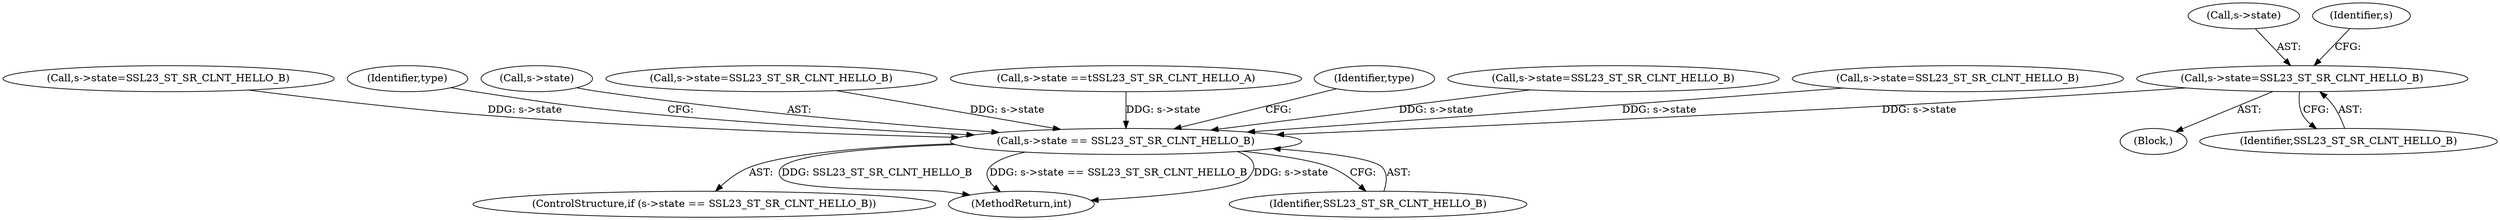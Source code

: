 digraph "0_openssl_26a59d9b46574e457870197dffa802871b4c8fc7_0@pointer" {
"1000378" [label="(Call,s->state=SSL23_ST_SR_CLNT_HELLO_B)"];
"1000706" [label="(Call,s->state == SSL23_ST_SR_CLNT_HELLO_B)"];
"1000705" [label="(ControlStructure,if (s->state == SSL23_ST_SR_CLNT_HELLO_B))"];
"1000379" [label="(Call,s->state)"];
"1000689" [label="(Identifier,s)"];
"1000359" [label="(Call,s->state=SSL23_ST_SR_CLNT_HELLO_B)"];
"1000372" [label="(Block,)"];
"1001049" [label="(Identifier,type)"];
"1000382" [label="(Identifier,SSL23_ST_SR_CLNT_HELLO_B)"];
"1000707" [label="(Call,s->state)"];
"1000378" [label="(Call,s->state=SSL23_ST_SR_CLNT_HELLO_B)"];
"1001252" [label="(MethodReturn,int)"];
"1000409" [label="(Call,s->state=SSL23_ST_SR_CLNT_HELLO_B)"];
"1000175" [label="(Call,s->state ==\tSSL23_ST_SR_CLNT_HELLO_A)"];
"1000710" [label="(Identifier,SSL23_ST_SR_CLNT_HELLO_B)"];
"1000713" [label="(Identifier,type)"];
"1000340" [label="(Call,s->state=SSL23_ST_SR_CLNT_HELLO_B)"];
"1000706" [label="(Call,s->state == SSL23_ST_SR_CLNT_HELLO_B)"];
"1000315" [label="(Call,s->state=SSL23_ST_SR_CLNT_HELLO_B)"];
"1000378" -> "1000372"  [label="AST: "];
"1000378" -> "1000382"  [label="CFG: "];
"1000379" -> "1000378"  [label="AST: "];
"1000382" -> "1000378"  [label="AST: "];
"1000689" -> "1000378"  [label="CFG: "];
"1000378" -> "1000706"  [label="DDG: s->state"];
"1000706" -> "1000705"  [label="AST: "];
"1000706" -> "1000710"  [label="CFG: "];
"1000707" -> "1000706"  [label="AST: "];
"1000710" -> "1000706"  [label="AST: "];
"1000713" -> "1000706"  [label="CFG: "];
"1001049" -> "1000706"  [label="CFG: "];
"1000706" -> "1001252"  [label="DDG: SSL23_ST_SR_CLNT_HELLO_B"];
"1000706" -> "1001252"  [label="DDG: s->state == SSL23_ST_SR_CLNT_HELLO_B"];
"1000706" -> "1001252"  [label="DDG: s->state"];
"1000315" -> "1000706"  [label="DDG: s->state"];
"1000175" -> "1000706"  [label="DDG: s->state"];
"1000409" -> "1000706"  [label="DDG: s->state"];
"1000359" -> "1000706"  [label="DDG: s->state"];
"1000340" -> "1000706"  [label="DDG: s->state"];
}

